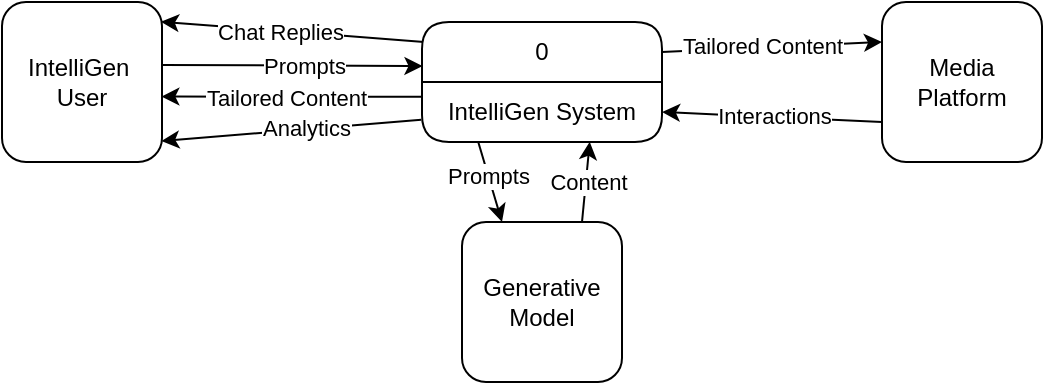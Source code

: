 <mxfile version="24.8.4">
  <diagram name="Page-1" id="1wp_3Qv0Npw4YFb5__4A">
    <mxGraphModel dx="630" dy="328" grid="1" gridSize="10" guides="1" tooltips="1" connect="1" arrows="1" fold="1" page="1" pageScale="1" pageWidth="1100" pageHeight="850" math="0" shadow="0">
      <root>
        <mxCell id="0" />
        <mxCell id="1" parent="0" />
        <mxCell id="HwwphGhy5XaLdRf2e_HV-10" style="rounded=0;orthogonalLoop=1;jettySize=auto;html=1;exitX=1;exitY=0.25;exitDx=0;exitDy=0;entryX=0;entryY=0.25;entryDx=0;entryDy=0;" edge="1" parent="1" source="HwwphGhy5XaLdRf2e_HV-1" target="HwwphGhy5XaLdRf2e_HV-6">
          <mxGeometry relative="1" as="geometry" />
        </mxCell>
        <mxCell id="HwwphGhy5XaLdRf2e_HV-11" value="Tailored Content" style="edgeLabel;html=1;align=center;verticalAlign=middle;resizable=0;points=[];" vertex="1" connectable="0" parent="HwwphGhy5XaLdRf2e_HV-10">
          <mxGeometry x="-0.104" y="1" relative="1" as="geometry">
            <mxPoint as="offset" />
          </mxGeometry>
        </mxCell>
        <mxCell id="HwwphGhy5XaLdRf2e_HV-15" style="rounded=0;orthogonalLoop=1;jettySize=auto;html=1;entryX=0.996;entryY=0.591;entryDx=0;entryDy=0;entryPerimeter=0;exitX=0.001;exitY=0.246;exitDx=0;exitDy=0;exitPerimeter=0;" edge="1" parent="1" source="HwwphGhy5XaLdRf2e_HV-2" target="HwwphGhy5XaLdRf2e_HV-5">
          <mxGeometry relative="1" as="geometry" />
        </mxCell>
        <mxCell id="HwwphGhy5XaLdRf2e_HV-16" value="Tailored Content" style="edgeLabel;html=1;align=center;verticalAlign=middle;resizable=0;points=[];" vertex="1" connectable="0" parent="HwwphGhy5XaLdRf2e_HV-15">
          <mxGeometry x="0.24" y="-1" relative="1" as="geometry">
            <mxPoint x="13" y="1" as="offset" />
          </mxGeometry>
        </mxCell>
        <mxCell id="HwwphGhy5XaLdRf2e_HV-22" style="rounded=0;orthogonalLoop=1;jettySize=auto;html=1;exitX=0.98;exitY=0.083;exitDx=0;exitDy=0;exitPerimeter=0;entryX=0.993;entryY=0.123;entryDx=0;entryDy=0;entryPerimeter=0;" edge="1" parent="1" target="HwwphGhy5XaLdRf2e_HV-5">
          <mxGeometry relative="1" as="geometry">
            <mxPoint x="210" y="69.949" as="targetPoint" />
            <mxPoint x="261" y="80" as="sourcePoint" />
          </mxGeometry>
        </mxCell>
        <mxCell id="HwwphGhy5XaLdRf2e_HV-24" value="Chat Replies" style="edgeLabel;html=1;align=center;verticalAlign=middle;resizable=0;points=[];" vertex="1" connectable="0" parent="HwwphGhy5XaLdRf2e_HV-22">
          <mxGeometry x="0.341" y="-1" relative="1" as="geometry">
            <mxPoint x="16" y="3" as="offset" />
          </mxGeometry>
        </mxCell>
        <mxCell id="HwwphGhy5XaLdRf2e_HV-26" style="rounded=0;orthogonalLoop=1;jettySize=auto;html=1;entryX=0.25;entryY=0;entryDx=0;entryDy=0;exitX=0.235;exitY=1.009;exitDx=0;exitDy=0;exitPerimeter=0;" edge="1" parent="1" source="HwwphGhy5XaLdRf2e_HV-2" target="HwwphGhy5XaLdRf2e_HV-25">
          <mxGeometry relative="1" as="geometry" />
        </mxCell>
        <mxCell id="HwwphGhy5XaLdRf2e_HV-32" value="Prompts" style="edgeLabel;html=1;align=center;verticalAlign=middle;resizable=0;points=[];" vertex="1" connectable="0" parent="HwwphGhy5XaLdRf2e_HV-26">
          <mxGeometry x="-0.166" relative="1" as="geometry">
            <mxPoint as="offset" />
          </mxGeometry>
        </mxCell>
        <mxCell id="HwwphGhy5XaLdRf2e_HV-1" value="0" style="swimlane;fontStyle=0;childLayout=stackLayout;horizontal=1;startSize=30;horizontalStack=0;resizeParent=1;resizeParentMax=0;resizeLast=0;collapsible=0;marginBottom=0;whiteSpace=wrap;html=1;container=1;rounded=1;" vertex="1" parent="1">
          <mxGeometry x="260" y="70" width="120" height="60" as="geometry" />
        </mxCell>
        <mxCell id="HwwphGhy5XaLdRf2e_HV-2" value="IntelliGen System" style="text;strokeColor=none;fillColor=none;align=center;verticalAlign=middle;spacingLeft=4;spacingRight=4;overflow=hidden;points=[[0,0.5],[1,0.5]];portConstraint=eastwest;rotatable=0;whiteSpace=wrap;html=1;" vertex="1" parent="HwwphGhy5XaLdRf2e_HV-1">
          <mxGeometry y="30" width="120" height="30" as="geometry" />
        </mxCell>
        <mxCell id="HwwphGhy5XaLdRf2e_HV-7" style="rounded=0;orthogonalLoop=1;jettySize=auto;html=1;entryX=0.002;entryY=0.367;entryDx=0;entryDy=0;exitX=0.999;exitY=0.393;exitDx=0;exitDy=0;entryPerimeter=0;exitPerimeter=0;" edge="1" parent="1" source="HwwphGhy5XaLdRf2e_HV-5" target="HwwphGhy5XaLdRf2e_HV-1">
          <mxGeometry relative="1" as="geometry" />
        </mxCell>
        <mxCell id="HwwphGhy5XaLdRf2e_HV-21" value="Prompts" style="edgeLabel;html=1;align=center;verticalAlign=middle;resizable=0;points=[];" vertex="1" connectable="0" parent="HwwphGhy5XaLdRf2e_HV-7">
          <mxGeometry x="0.307" y="1" relative="1" as="geometry">
            <mxPoint x="-14" y="1" as="offset" />
          </mxGeometry>
        </mxCell>
        <mxCell id="HwwphGhy5XaLdRf2e_HV-5" value="&lt;div&gt;IntelliGen&amp;nbsp;&lt;/div&gt;&lt;div&gt;User&lt;/div&gt;" style="whiteSpace=wrap;html=1;aspect=fixed;rounded=1;" vertex="1" parent="1">
          <mxGeometry x="50" y="60" width="80" height="80" as="geometry" />
        </mxCell>
        <mxCell id="HwwphGhy5XaLdRf2e_HV-9" style="rounded=0;orthogonalLoop=1;jettySize=auto;html=1;exitX=0;exitY=0.75;exitDx=0;exitDy=0;entryX=1;entryY=0.5;entryDx=0;entryDy=0;" edge="1" parent="1" source="HwwphGhy5XaLdRf2e_HV-6" target="HwwphGhy5XaLdRf2e_HV-2">
          <mxGeometry relative="1" as="geometry" />
        </mxCell>
        <mxCell id="HwwphGhy5XaLdRf2e_HV-13" value="Interactions" style="edgeLabel;html=1;align=center;verticalAlign=middle;resizable=0;points=[];" vertex="1" connectable="0" parent="HwwphGhy5XaLdRf2e_HV-9">
          <mxGeometry x="0.028" y="-1" relative="1" as="geometry">
            <mxPoint x="2" as="offset" />
          </mxGeometry>
        </mxCell>
        <mxCell id="HwwphGhy5XaLdRf2e_HV-6" value="&lt;div&gt;Media Platform&lt;br&gt;&lt;/div&gt;" style="whiteSpace=wrap;html=1;aspect=fixed;rounded=1;" vertex="1" parent="1">
          <mxGeometry x="490" y="60" width="80" height="80" as="geometry" />
        </mxCell>
        <mxCell id="HwwphGhy5XaLdRf2e_HV-8" style="rounded=0;orthogonalLoop=1;jettySize=auto;html=1;entryX=0.996;entryY=0.869;entryDx=0;entryDy=0;exitX=-0.003;exitY=0.63;exitDx=0;exitDy=0;exitPerimeter=0;entryPerimeter=0;" edge="1" parent="1" source="HwwphGhy5XaLdRf2e_HV-2" target="HwwphGhy5XaLdRf2e_HV-5">
          <mxGeometry relative="1" as="geometry" />
        </mxCell>
        <mxCell id="HwwphGhy5XaLdRf2e_HV-20" value="Analytics" style="edgeLabel;html=1;align=center;verticalAlign=middle;resizable=0;points=[];" vertex="1" connectable="0" parent="HwwphGhy5XaLdRf2e_HV-8">
          <mxGeometry x="-0.116" y="-1" relative="1" as="geometry">
            <mxPoint as="offset" />
          </mxGeometry>
        </mxCell>
        <mxCell id="HwwphGhy5XaLdRf2e_HV-25" value="&lt;div&gt;Generative&lt;/div&gt;&lt;div&gt;Model&lt;/div&gt;" style="whiteSpace=wrap;html=1;aspect=fixed;rounded=1;" vertex="1" parent="1">
          <mxGeometry x="280" y="170" width="80" height="80" as="geometry" />
        </mxCell>
        <mxCell id="HwwphGhy5XaLdRf2e_HV-27" style="rounded=0;orthogonalLoop=1;jettySize=auto;html=1;exitX=0.75;exitY=0;exitDx=0;exitDy=0;entryX=0.699;entryY=0.997;entryDx=0;entryDy=0;entryPerimeter=0;" edge="1" parent="1" source="HwwphGhy5XaLdRf2e_HV-25" target="HwwphGhy5XaLdRf2e_HV-2">
          <mxGeometry relative="1" as="geometry" />
        </mxCell>
        <mxCell id="HwwphGhy5XaLdRf2e_HV-29" value="Content" style="edgeLabel;html=1;align=center;verticalAlign=middle;resizable=0;points=[];" vertex="1" connectable="0" parent="HwwphGhy5XaLdRf2e_HV-27">
          <mxGeometry x="-0.017" y="-1" relative="1" as="geometry">
            <mxPoint as="offset" />
          </mxGeometry>
        </mxCell>
      </root>
    </mxGraphModel>
  </diagram>
</mxfile>
